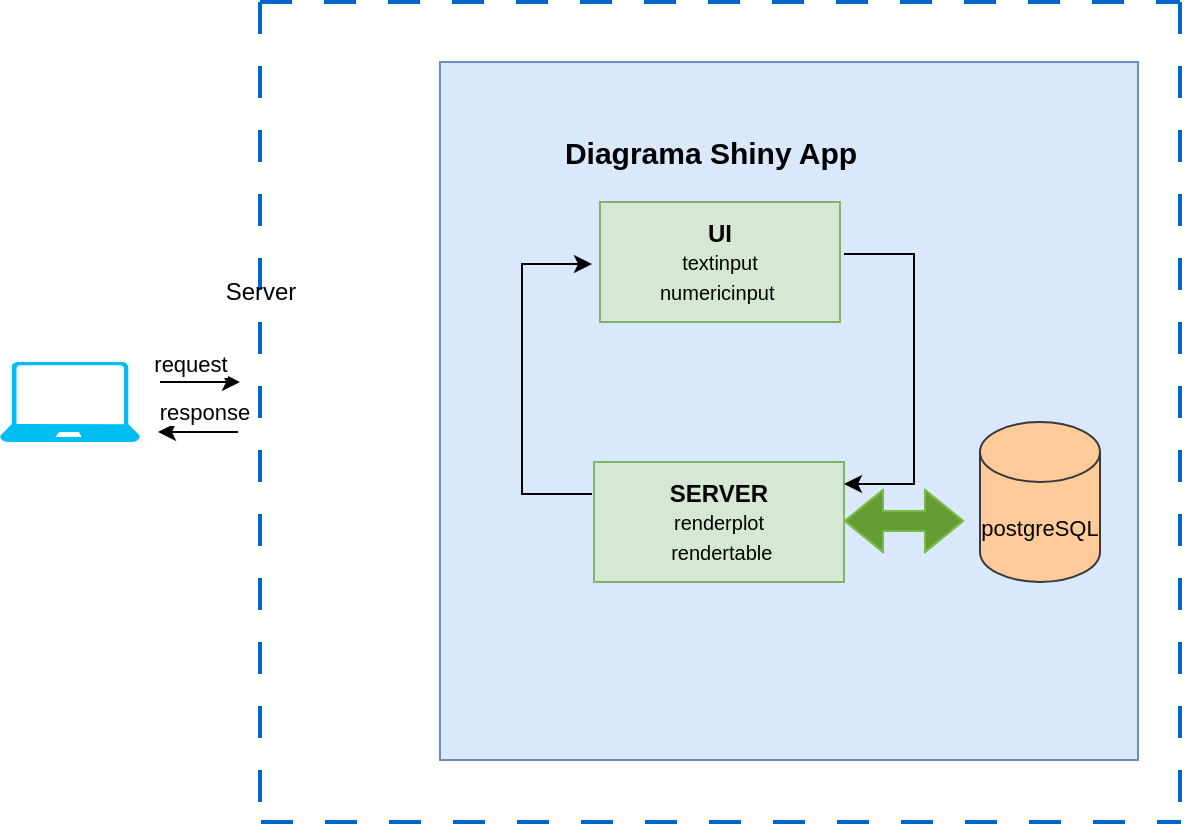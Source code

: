 <mxfile version="22.1.1" type="device">
  <diagram name="Page-1" id="VFJj6zNbz4oLXFObESWS">
    <mxGraphModel dx="1425" dy="802" grid="1" gridSize="10" guides="1" tooltips="1" connect="1" arrows="1" fold="1" page="1" pageScale="1" pageWidth="850" pageHeight="1100" math="0" shadow="0">
      <root>
        <mxCell id="0" />
        <mxCell id="1" parent="0" />
        <mxCell id="q2JshnGyd5U5qvTOvrwl-1" value="" style="whiteSpace=wrap;html=1;aspect=fixed;fillColor=#dae8fc;strokeColor=#6c8ebf;" vertex="1" parent="1">
          <mxGeometry x="330" y="120" width="349" height="349" as="geometry" />
        </mxCell>
        <mxCell id="q2JshnGyd5U5qvTOvrwl-2" value="&lt;b&gt;UI&lt;/b&gt;&lt;br&gt;&lt;font style=&quot;font-size: 10px;&quot;&gt;textinput&lt;/font&gt;&lt;br&gt;&lt;font style=&quot;font-size: 10px;&quot;&gt;numericinput&amp;nbsp;&lt;/font&gt;" style="rounded=0;whiteSpace=wrap;html=1;fillColor=#d5e8d4;strokeColor=#82b366;" vertex="1" parent="1">
          <mxGeometry x="410" y="190" width="120" height="60" as="geometry" />
        </mxCell>
        <mxCell id="q2JshnGyd5U5qvTOvrwl-3" value="&lt;b&gt;SERVER&lt;/b&gt;&lt;br&gt;&lt;font style=&quot;font-size: 10px;&quot;&gt;renderplot&lt;br&gt;&amp;nbsp;rendertable&lt;/font&gt;" style="rounded=0;whiteSpace=wrap;html=1;fillColor=#d5e8d4;strokeColor=#82b366;" vertex="1" parent="1">
          <mxGeometry x="407" y="320" width="125" height="60" as="geometry" />
        </mxCell>
        <mxCell id="q2JshnGyd5U5qvTOvrwl-5" style="edgeStyle=orthogonalEdgeStyle;rounded=0;orthogonalLoop=1;jettySize=auto;html=1;entryX=0;entryY=0.75;entryDx=0;entryDy=0;" edge="1" parent="1">
          <mxGeometry relative="1" as="geometry">
            <mxPoint x="406" y="336" as="sourcePoint" />
            <mxPoint x="406" y="221" as="targetPoint" />
            <Array as="points">
              <mxPoint x="371" y="336" />
              <mxPoint x="371" y="221" />
            </Array>
          </mxGeometry>
        </mxCell>
        <mxCell id="q2JshnGyd5U5qvTOvrwl-6" style="edgeStyle=orthogonalEdgeStyle;rounded=0;orthogonalLoop=1;jettySize=auto;html=1;entryX=0;entryY=0.75;entryDx=0;entryDy=0;" edge="1" parent="1">
          <mxGeometry relative="1" as="geometry">
            <mxPoint x="532" y="216" as="sourcePoint" />
            <mxPoint x="532" y="331" as="targetPoint" />
            <Array as="points">
              <mxPoint x="567" y="216" />
              <mxPoint x="567" y="331" />
            </Array>
          </mxGeometry>
        </mxCell>
        <mxCell id="q2JshnGyd5U5qvTOvrwl-7" value="" style="verticalLabelPosition=bottom;html=1;verticalAlign=top;align=center;strokeColor=none;fillColor=#00BEF2;shape=mxgraph.azure.laptop;pointerEvents=1;" vertex="1" parent="1">
          <mxGeometry x="110" y="270" width="70" height="40" as="geometry" />
        </mxCell>
        <mxCell id="q2JshnGyd5U5qvTOvrwl-11" value="" style="endArrow=none;dashed=1;html=1;dashPattern=8 8;strokeWidth=2;rounded=0;strokeColor=#0066CC;" edge="1" parent="1">
          <mxGeometry width="50" height="50" relative="1" as="geometry">
            <mxPoint x="240.5" y="500" as="sourcePoint" />
            <mxPoint x="700.5" y="500" as="targetPoint" />
          </mxGeometry>
        </mxCell>
        <mxCell id="q2JshnGyd5U5qvTOvrwl-12" value="" style="endArrow=none;dashed=1;html=1;dashPattern=8 8;strokeWidth=2;rounded=0;strokeColor=#0066CC;" edge="1" parent="1">
          <mxGeometry width="50" height="50" relative="1" as="geometry">
            <mxPoint x="240" y="90" as="sourcePoint" />
            <mxPoint x="700" y="90" as="targetPoint" />
          </mxGeometry>
        </mxCell>
        <mxCell id="q2JshnGyd5U5qvTOvrwl-13" value="" style="endArrow=none;dashed=1;html=1;dashPattern=8 8;strokeWidth=2;rounded=0;strokeColor=#0066CC;" edge="1" parent="1">
          <mxGeometry width="50" height="50" relative="1" as="geometry">
            <mxPoint x="700" y="90" as="sourcePoint" />
            <mxPoint x="700" y="500" as="targetPoint" />
          </mxGeometry>
        </mxCell>
        <mxCell id="q2JshnGyd5U5qvTOvrwl-14" value="" style="endArrow=none;dashed=1;html=1;dashPattern=8 8;strokeWidth=2;rounded=0;strokeColor=#0066CC;" edge="1" parent="1">
          <mxGeometry width="50" height="50" relative="1" as="geometry">
            <mxPoint x="240" y="90" as="sourcePoint" />
            <mxPoint x="240" y="500" as="targetPoint" />
          </mxGeometry>
        </mxCell>
        <mxCell id="q2JshnGyd5U5qvTOvrwl-16" value="" style="endArrow=classic;html=1;rounded=0;" edge="1" parent="1">
          <mxGeometry width="50" height="50" relative="1" as="geometry">
            <mxPoint x="190" y="280" as="sourcePoint" />
            <mxPoint x="230" y="280" as="targetPoint" />
          </mxGeometry>
        </mxCell>
        <mxCell id="q2JshnGyd5U5qvTOvrwl-18" value="request" style="edgeLabel;html=1;align=center;verticalAlign=middle;resizable=0;points=[];" vertex="1" connectable="0" parent="q2JshnGyd5U5qvTOvrwl-16">
          <mxGeometry x="-0.25" y="3" relative="1" as="geometry">
            <mxPoint y="-6" as="offset" />
          </mxGeometry>
        </mxCell>
        <mxCell id="q2JshnGyd5U5qvTOvrwl-17" value="" style="endArrow=classic;html=1;rounded=0;" edge="1" parent="1">
          <mxGeometry width="50" height="50" relative="1" as="geometry">
            <mxPoint x="229" y="305" as="sourcePoint" />
            <mxPoint x="189" y="305" as="targetPoint" />
          </mxGeometry>
        </mxCell>
        <mxCell id="q2JshnGyd5U5qvTOvrwl-19" value="response" style="edgeLabel;html=1;align=center;verticalAlign=middle;resizable=0;points=[];" vertex="1" connectable="0" parent="q2JshnGyd5U5qvTOvrwl-17">
          <mxGeometry x="-0.15" y="-7" relative="1" as="geometry">
            <mxPoint y="-3" as="offset" />
          </mxGeometry>
        </mxCell>
        <mxCell id="q2JshnGyd5U5qvTOvrwl-20" value="Server" style="text;html=1;align=center;verticalAlign=middle;resizable=0;points=[];autosize=1;strokeColor=none;fillColor=none;" vertex="1" parent="1">
          <mxGeometry x="210" y="220" width="60" height="30" as="geometry" />
        </mxCell>
        <mxCell id="q2JshnGyd5U5qvTOvrwl-21" value="&lt;font style=&quot;font-size: 15px;&quot;&gt;&lt;b&gt;Diagrama Shiny App&lt;/b&gt;&lt;/font&gt;" style="text;html=1;align=center;verticalAlign=middle;resizable=0;points=[];autosize=1;strokeColor=none;fillColor=none;" vertex="1" parent="1">
          <mxGeometry x="380" y="150" width="170" height="30" as="geometry" />
        </mxCell>
        <mxCell id="q2JshnGyd5U5qvTOvrwl-22" value="&lt;font style=&quot;font-size: 11px;&quot;&gt;postgreSQL&lt;/font&gt;" style="shape=cylinder3;whiteSpace=wrap;html=1;boundedLbl=1;backgroundOutline=1;size=15;fillColor=#ffcc99;strokeColor=#36393d;" vertex="1" parent="1">
          <mxGeometry x="600" y="300" width="60" height="80" as="geometry" />
        </mxCell>
        <mxCell id="q2JshnGyd5U5qvTOvrwl-26" value="" style="shape=flexArrow;endArrow=classic;startArrow=classic;html=1;rounded=0;strokeColor=#77bb41;fillColor=#669c35;" edge="1" parent="1">
          <mxGeometry width="100" height="100" relative="1" as="geometry">
            <mxPoint x="532" y="349.5" as="sourcePoint" />
            <mxPoint x="592" y="349.5" as="targetPoint" />
            <Array as="points">
              <mxPoint x="622" y="349.5" />
            </Array>
          </mxGeometry>
        </mxCell>
      </root>
    </mxGraphModel>
  </diagram>
</mxfile>
